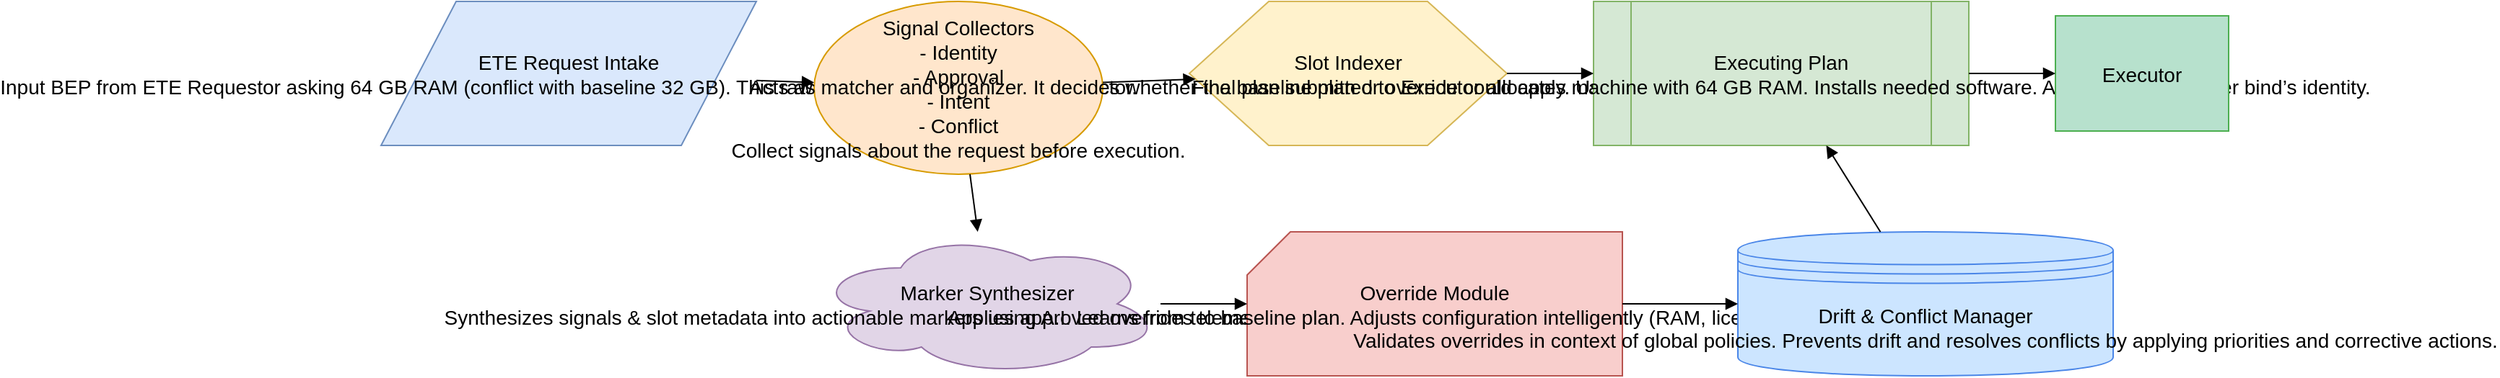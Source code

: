 <mxfile>
  <diagram name="Architecture" id="diagram1">
    <mxGraphModel dx="1280" dy="720" grid="1" gridSize="10" guides="1" tooltips="1" connect="1" arrows="1" fold="1" page="1" pageScale="1" pageWidth="1920" pageHeight="1080" math="0" shadow="0">
      <root>
        <mxCell id="0" />
        <mxCell id="1" parent="0" />

        <!-- ETE Request Intake -->
        <mxCell id="req" value="ETE Request Intake&#xa;Input BEP from ETE Requestor asking 64 GB RAM (conflict with baseline 32 GB). This raw plan is passed into Signal Collector." style="shape=parallelogram;fillColor=#dae8fc;strokeColor=#6c8ebf;fontSize=14;" vertex="1" parent="1">
          <mxGeometry x="20" y="60" width="260" height="100" as="geometry" />
        </mxCell>

        <!-- Signal Collectors -->
        <mxCell id="signal" value="Signal Collectors&#xa;- Identity&#xa;- Approval&#xa;- Intent&#xa;- Conflict&#xa;Collect signals about the request before execution." style="shape=ellipse;fillColor=#ffe6cc;strokeColor=#d79b00;fontSize=14;" vertex="1" parent="1">
          <mxGeometry x="320" y="60" width="200" height="120" as="geometry" />
        </mxCell>

        <!-- Slot Indexer -->
        <mxCell id="slot" value="Slot Indexer&#xa;Acts as matcher and organizer. It decides whether the baseline plan or override could apply. Uses context-rich inputs to map requests." style="shape=hexagon;perimeter=hexagonPerimeter2;fillColor=#fff2cc;strokeColor=#d6b656;fontSize=14;" vertex="1" parent="1">
          <mxGeometry x="580" y="60" width="220" height="100" as="geometry" />
        </mxCell>

        <!-- Executing Plan -->
        <mxCell id="plan" value="Executing Plan&#xa;Final plan submitted to Executor allocates machine with 64 GB RAM. Installs needed software. Applies role and other bind’s identity." style="shape=process;fillColor=#d5e8d4;strokeColor=#82b366;fontSize=14;" vertex="1" parent="1">
          <mxGeometry x="860" y="60" width="260" height="100" as="geometry" />
        </mxCell>

        <!-- Executor -->
        <mxCell id="executor" value="Executor" style="shape=rectangle;fillColor=#b7e1cd;strokeColor=#4caf50;fontSize=14;" vertex="1" parent="1">
          <mxGeometry x="1180" y="70" width="120" height="80" as="geometry" />
        </mxCell>

        <!-- Marker Synthesizer -->
        <mxCell id="marker" value="Marker Synthesizer&#xa;Synthesizes signals &amp; slot metadata into actionable markers using A.I. Learns from telemetry &amp; history to refine overrides." style="shape=cloud;fillColor=#e1d5e7;strokeColor=#9673a6;fontSize=14;" vertex="1" parent="1">
          <mxGeometry x="320" y="220" width="240" height="100" as="geometry" />
        </mxCell>

        <!-- Override Module -->
        <mxCell id="override" value="Override Module&#xa;Applies approved overrides to baseline plan. Adjusts configuration intelligently (RAM, licenses, performance)." style="shape=card;fillColor=#f8cecc;strokeColor=#b85450;fontSize=14;" vertex="1" parent="1">
          <mxGeometry x="620" y="220" width="260" height="100" as="geometry" />
        </mxCell>

        <!-- Drift & Conflict Manager -->
        <mxCell id="drift" value="Drift &amp; Conflict Manager&#xa;Validates overrides in context of global policies. Prevents drift and resolves conflicts by applying priorities and corrective actions." style="shape=datastore;fillColor=#cce5ff;strokeColor=#4a86e8;fontSize=14;" vertex="1" parent="1">
          <mxGeometry x="960" y="220" width="260" height="100" as="geometry" />
        </mxCell>

        <!-- Connectors -->
        <mxCell id="e1" edge="1" source="req" target="signal" style="endArrow=block;strokeColor=#000000;" parent="1"><mxGeometry relative="1" as="geometry"/></mxCell>
        <mxCell id="e2" edge="1" source="signal" target="slot" style="endArrow=block;strokeColor=#000000;" parent="1"><mxGeometry relative="1" as="geometry"/></mxCell>
        <mxCell id="e3" edge="1" source="slot" target="plan" style="endArrow=block;strokeColor=#000000;" parent="1"><mxGeometry relative="1" as="geometry"/></mxCell>
        <mxCell id="e4" edge="1" source="plan" target="executor" style="endArrow=block;strokeColor=#000000;" parent="1"><mxGeometry relative="1" as="geometry"/></mxCell>
        <mxCell id="e5" edge="1" source="signal" target="marker" style="endArrow=block;strokeColor=#000000;" parent="1"><mxGeometry relative="1" as="geometry"/></mxCell>
        <mxCell id="e6" edge="1" source="marker" target="override" style="endArrow=block;strokeColor=#000000;" parent="1"><mxGeometry relative="1" as="geometry"/></mxCell>
        <mxCell id="e7" edge="1" source="override" target="drift" style="endArrow=block;strokeColor=#000000;" parent="1"><mxGeometry relative="1" as="geometry"/></mxCell>
        <mxCell id="e8" edge="1" source="drift" target="plan" style="endArrow=block;strokeColor=#000000;" parent="1"><mxGeometry relative="1" as="geometry"/></mxCell>

      </root>
    </mxGraphModel>
  </diagram>
</mxfile>
